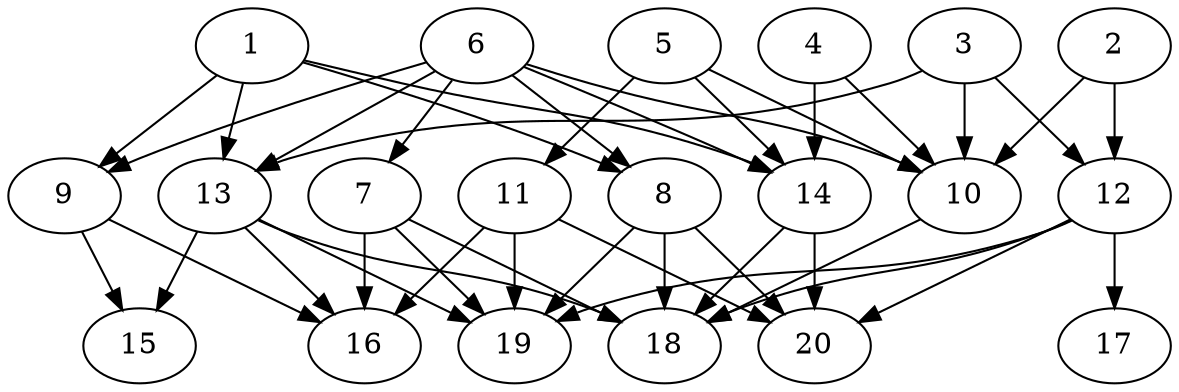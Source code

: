 // DAG automatically generated by daggen at Tue Jul 23 14:34:08 2019
// ./daggen --dot -n 20 --ccr 0.5 --fat 0.7 --regular 0.5 --density 0.8 --mindata 5242880 --maxdata 52428800 
digraph G {
  1 [size="80171008", alpha="0.19", expect_size="40085504"] 
  1 -> 8 [size ="40085504"]
  1 -> 9 [size ="40085504"]
  1 -> 13 [size ="40085504"]
  1 -> 14 [size ="40085504"]
  2 [size="41928704", alpha="0.19", expect_size="20964352"] 
  2 -> 10 [size ="20964352"]
  2 -> 12 [size ="20964352"]
  3 [size="73134080", alpha="0.09", expect_size="36567040"] 
  3 -> 10 [size ="36567040"]
  3 -> 12 [size ="36567040"]
  3 -> 13 [size ="36567040"]
  4 [size="25073664", alpha="0.08", expect_size="12536832"] 
  4 -> 10 [size ="12536832"]
  4 -> 14 [size ="12536832"]
  5 [size="12079104", alpha="0.17", expect_size="6039552"] 
  5 -> 10 [size ="6039552"]
  5 -> 11 [size ="6039552"]
  5 -> 14 [size ="6039552"]
  6 [size="41568256", alpha="0.03", expect_size="20784128"] 
  6 -> 7 [size ="20784128"]
  6 -> 8 [size ="20784128"]
  6 -> 9 [size ="20784128"]
  6 -> 10 [size ="20784128"]
  6 -> 13 [size ="20784128"]
  6 -> 14 [size ="20784128"]
  7 [size="54310912", alpha="0.09", expect_size="27155456"] 
  7 -> 16 [size ="27155456"]
  7 -> 18 [size ="27155456"]
  7 -> 19 [size ="27155456"]
  8 [size="54775808", alpha="0.12", expect_size="27387904"] 
  8 -> 18 [size ="27387904"]
  8 -> 19 [size ="27387904"]
  8 -> 20 [size ="27387904"]
  9 [size="97523712", alpha="0.08", expect_size="48761856"] 
  9 -> 15 [size ="48761856"]
  9 -> 16 [size ="48761856"]
  10 [size="45367296", alpha="0.19", expect_size="22683648"] 
  10 -> 18 [size ="22683648"]
  11 [size="101165056", alpha="0.15", expect_size="50582528"] 
  11 -> 16 [size ="50582528"]
  11 -> 19 [size ="50582528"]
  11 -> 20 [size ="50582528"]
  12 [size="95698944", alpha="0.15", expect_size="47849472"] 
  12 -> 17 [size ="47849472"]
  12 -> 18 [size ="47849472"]
  12 -> 19 [size ="47849472"]
  12 -> 20 [size ="47849472"]
  13 [size="92538880", alpha="0.07", expect_size="46269440"] 
  13 -> 15 [size ="46269440"]
  13 -> 16 [size ="46269440"]
  13 -> 18 [size ="46269440"]
  13 -> 19 [size ="46269440"]
  14 [size="40138752", alpha="0.09", expect_size="20069376"] 
  14 -> 18 [size ="20069376"]
  14 -> 20 [size ="20069376"]
  15 [size="79114240", alpha="0.07", expect_size="39557120"] 
  16 [size="64874496", alpha="0.03", expect_size="32437248"] 
  17 [size="81188864", alpha="0.20", expect_size="40594432"] 
  18 [size="29446144", alpha="0.02", expect_size="14723072"] 
  19 [size="86876160", alpha="0.10", expect_size="43438080"] 
  20 [size="32374784", alpha="0.03", expect_size="16187392"] 
}
